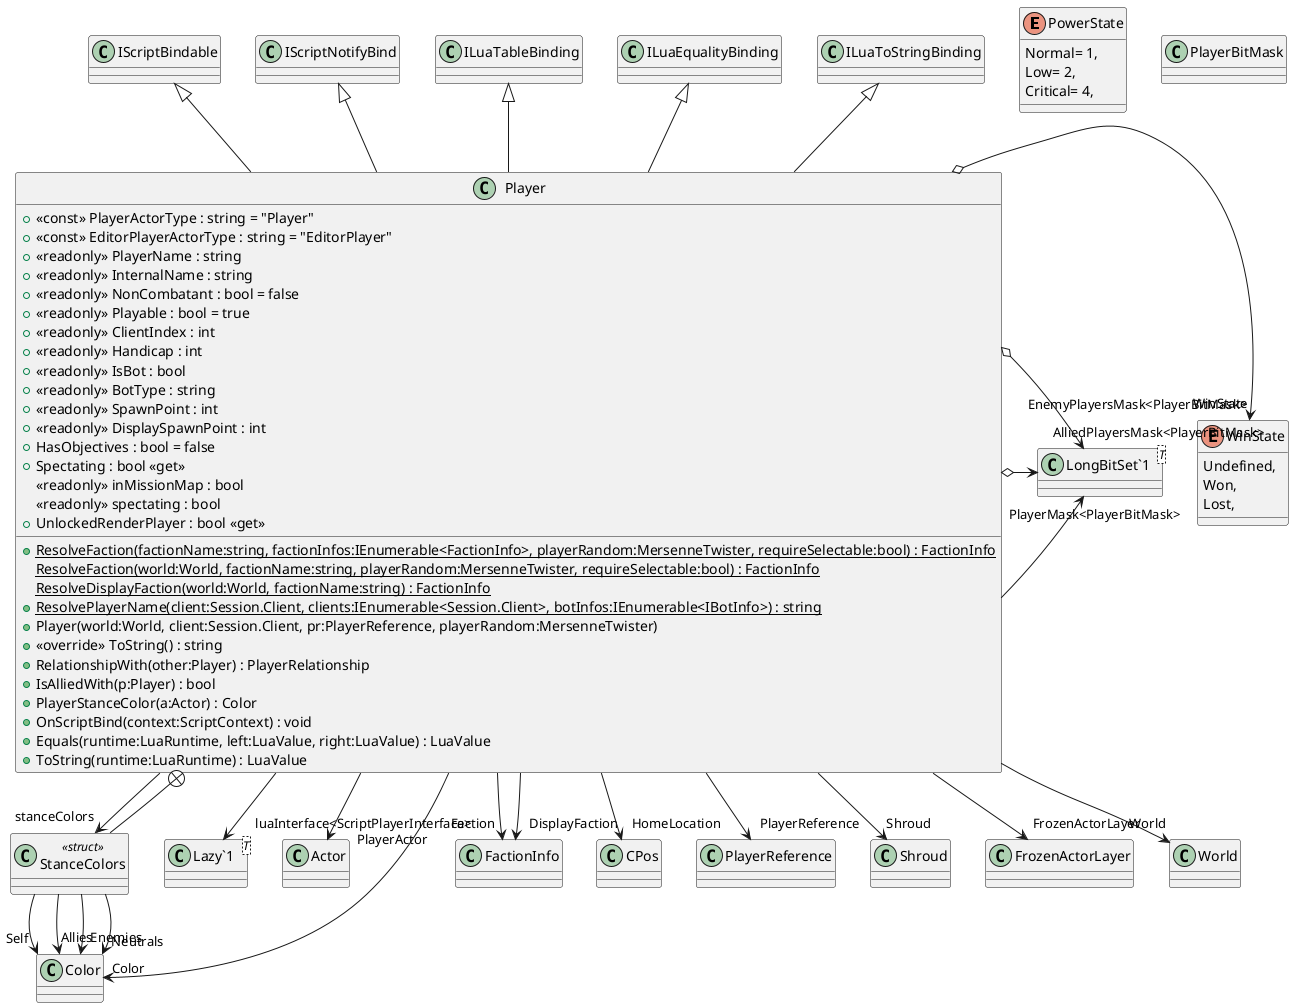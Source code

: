 @startuml
enum PowerState {
    Normal= 1,
    Low= 2,
    Critical= 4,
}
enum WinState {
    Undefined,
    Won,
    Lost,
}
class PlayerBitMask {
}
class Player {
    + <<const>> PlayerActorType : string = "Player"
    + <<const>> EditorPlayerActorType : string = "EditorPlayer"
    + <<readonly>> PlayerName : string
    + <<readonly>> InternalName : string
    + <<readonly>> NonCombatant : bool = false
    + <<readonly>> Playable : bool = true
    + <<readonly>> ClientIndex : int
    + <<readonly>> Handicap : int
    + <<readonly>> IsBot : bool
    + <<readonly>> BotType : string
    + <<readonly>> SpawnPoint : int
    + <<readonly>> DisplaySpawnPoint : int
    + HasObjectives : bool = false
    + Spectating : bool <<get>>
    <<readonly>> inMissionMap : bool
    <<readonly>> spectating : bool
    + UnlockedRenderPlayer : bool <<get>>
    + {static} ResolveFaction(factionName:string, factionInfos:IEnumerable<FactionInfo>, playerRandom:MersenneTwister, requireSelectable:bool) : FactionInfo
    {static} ResolveFaction(world:World, factionName:string, playerRandom:MersenneTwister, requireSelectable:bool) : FactionInfo
    {static} ResolveDisplayFaction(world:World, factionName:string) : FactionInfo
    + {static} ResolvePlayerName(client:Session.Client, clients:IEnumerable<Session.Client>, botInfos:IEnumerable<IBotInfo>) : string
    + Player(world:World, client:Session.Client, pr:PlayerReference, playerRandom:MersenneTwister)
    + <<override>> ToString() : string
    + RelationshipWith(other:Player) : PlayerRelationship
    + IsAlliedWith(p:Player) : bool
    + PlayerStanceColor(a:Actor) : Color
    + OnScriptBind(context:ScriptContext) : void
    + Equals(runtime:LuaRuntime, left:LuaValue, right:LuaValue) : LuaValue
    + ToString(runtime:LuaRuntime) : LuaValue
}
class StanceColors <<struct>> {
}
class "LongBitSet`1"<T> {
}
class "Lazy`1"<T> {
}
IScriptBindable <|-- Player
IScriptNotifyBind <|-- Player
ILuaTableBinding <|-- Player
ILuaEqualityBinding <|-- Player
ILuaToStringBinding <|-- Player
Player --> "PlayerActor" Actor
Player --> "Color" Color
Player --> "Faction" FactionInfo
Player --> "HomeLocation" CPos
Player --> "PlayerReference" PlayerReference
Player --> "Shroud" Shroud
Player --> "FrozenActorLayer" FrozenActorLayer
Player --> "DisplayFaction" FactionInfo
Player o-> "WinState" WinState
Player --> "World" World
Player --> "PlayerMask<PlayerBitMask>" "LongBitSet`1"
Player o-> "AlliedPlayersMask<PlayerBitMask>" "LongBitSet`1"
Player o-> "EnemyPlayersMask<PlayerBitMask>" "LongBitSet`1"
Player --> "stanceColors" StanceColors
Player --> "luaInterface<ScriptPlayerInterface>" "Lazy`1"
Player +-- StanceColors
StanceColors --> "Self" Color
StanceColors --> "Allies" Color
StanceColors --> "Enemies" Color
StanceColors --> "Neutrals" Color
@enduml
